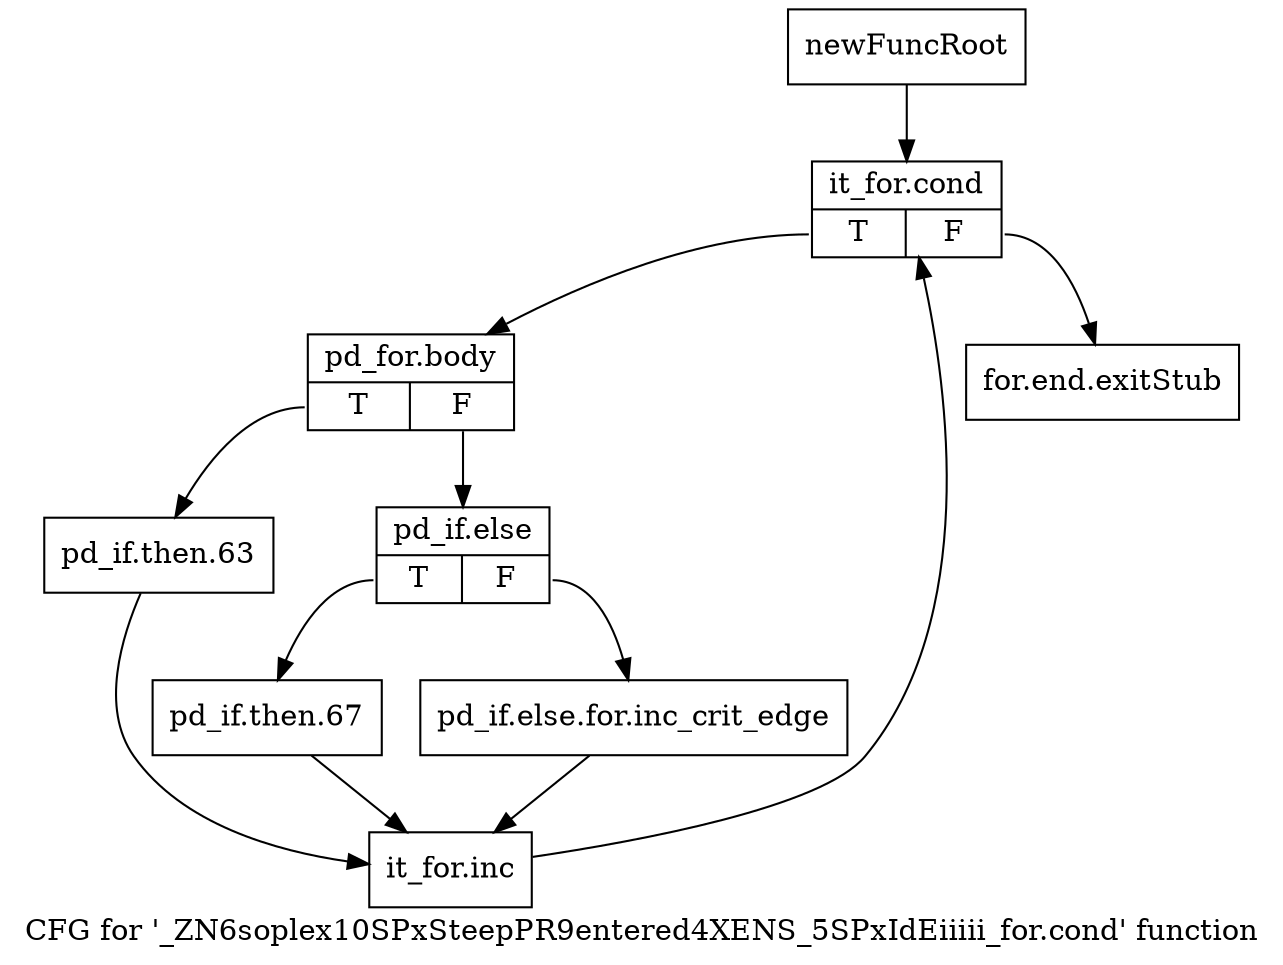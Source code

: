 digraph "CFG for '_ZN6soplex10SPxSteepPR9entered4XENS_5SPxIdEiiiii_for.cond' function" {
	label="CFG for '_ZN6soplex10SPxSteepPR9entered4XENS_5SPxIdEiiiii_for.cond' function";

	Node0x2f1c640 [shape=record,label="{newFuncRoot}"];
	Node0x2f1c640 -> Node0x2f1c6e0;
	Node0x2f1c690 [shape=record,label="{for.end.exitStub}"];
	Node0x2f1c6e0 [shape=record,label="{it_for.cond|{<s0>T|<s1>F}}"];
	Node0x2f1c6e0:s0 -> Node0x2f1c730;
	Node0x2f1c6e0:s1 -> Node0x2f1c690;
	Node0x2f1c730 [shape=record,label="{pd_for.body|{<s0>T|<s1>F}}"];
	Node0x2f1c730:s0 -> Node0x2f1c870;
	Node0x2f1c730:s1 -> Node0x2f1c780;
	Node0x2f1c780 [shape=record,label="{pd_if.else|{<s0>T|<s1>F}}"];
	Node0x2f1c780:s0 -> Node0x2f1c820;
	Node0x2f1c780:s1 -> Node0x2f1c7d0;
	Node0x2f1c7d0 [shape=record,label="{pd_if.else.for.inc_crit_edge}"];
	Node0x2f1c7d0 -> Node0x2f1c8c0;
	Node0x2f1c820 [shape=record,label="{pd_if.then.67}"];
	Node0x2f1c820 -> Node0x2f1c8c0;
	Node0x2f1c870 [shape=record,label="{pd_if.then.63}"];
	Node0x2f1c870 -> Node0x2f1c8c0;
	Node0x2f1c8c0 [shape=record,label="{it_for.inc}"];
	Node0x2f1c8c0 -> Node0x2f1c6e0;
}
